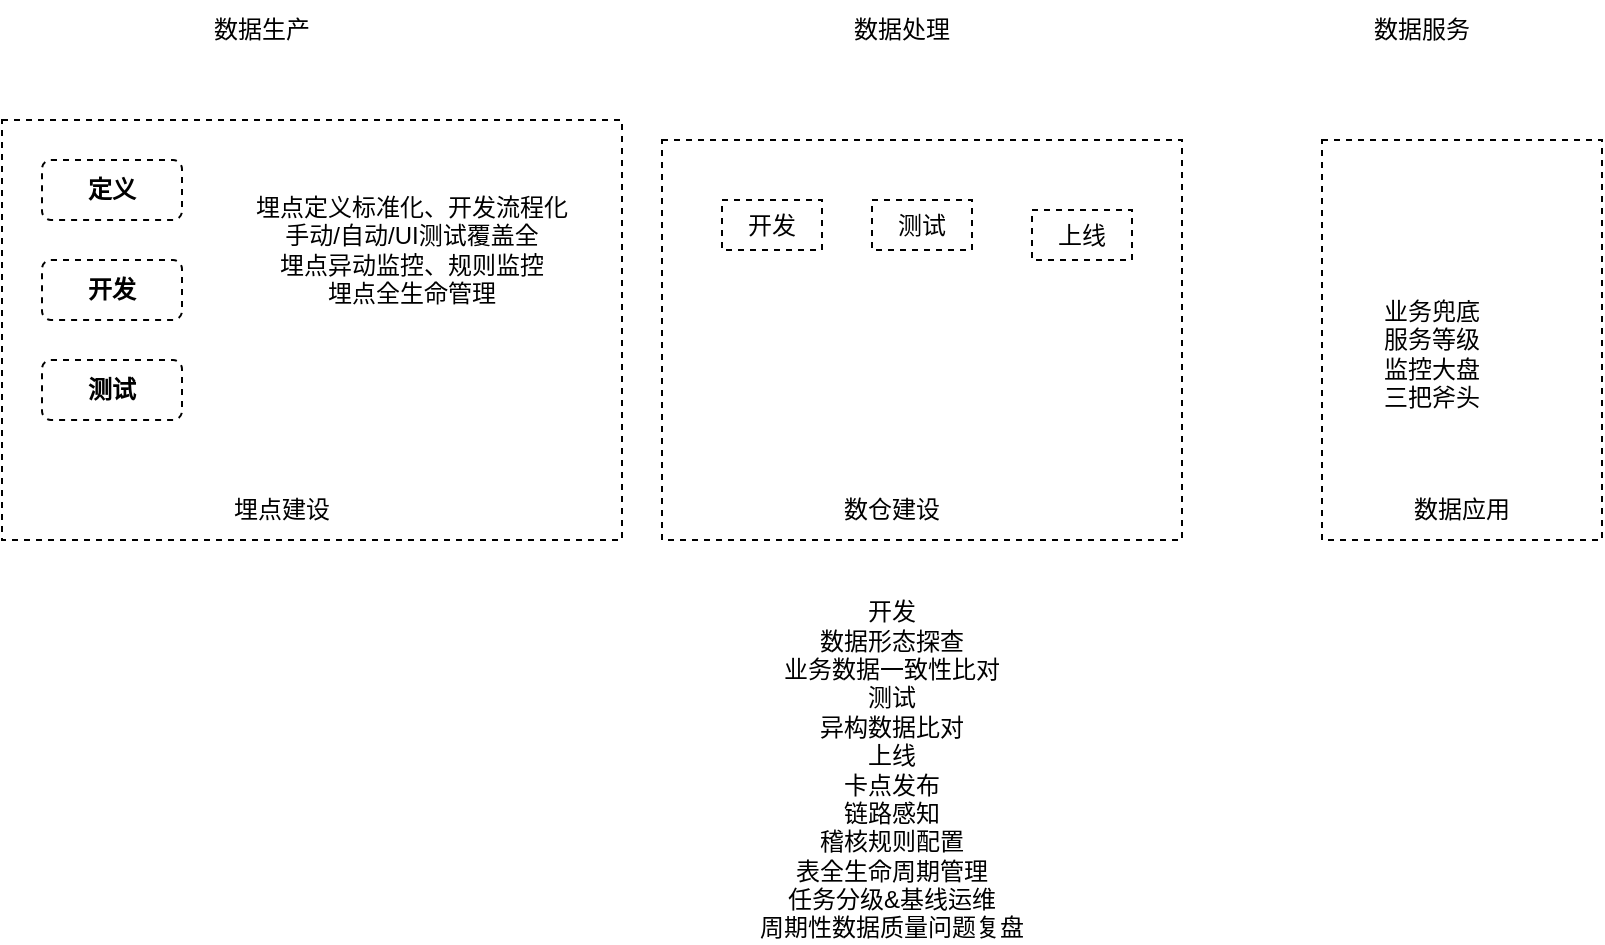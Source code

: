 <mxfile version="16.6.5" type="github">
  <diagram id="VeE7li5wM5BbzBFu2hIH" name="第 1 页">
    <mxGraphModel dx="1937" dy="455" grid="1" gridSize="10" guides="1" tooltips="1" connect="1" arrows="1" fold="1" page="1" pageScale="1" pageWidth="827" pageHeight="1169" math="0" shadow="0">
      <root>
        <mxCell id="0" />
        <mxCell id="1" parent="0" />
        <mxCell id="iL24kiF9AvWuWapnE7Iy-1" value="" style="rounded=0;whiteSpace=wrap;html=1;dashed=1;" vertex="1" parent="1">
          <mxGeometry x="-110" y="230" width="310" height="210" as="geometry" />
        </mxCell>
        <mxCell id="iL24kiF9AvWuWapnE7Iy-2" value="" style="rounded=0;whiteSpace=wrap;html=1;dashed=1;" vertex="1" parent="1">
          <mxGeometry x="220" y="240" width="260" height="200" as="geometry" />
        </mxCell>
        <mxCell id="iL24kiF9AvWuWapnE7Iy-3" value="" style="rounded=0;whiteSpace=wrap;html=1;dashed=1;" vertex="1" parent="1">
          <mxGeometry x="550" y="240" width="140" height="200" as="geometry" />
        </mxCell>
        <mxCell id="iL24kiF9AvWuWapnE7Iy-4" value="数据生产" style="text;html=1;strokeColor=none;fillColor=none;align=center;verticalAlign=middle;whiteSpace=wrap;rounded=0;" vertex="1" parent="1">
          <mxGeometry x="-10" y="170" width="60" height="30" as="geometry" />
        </mxCell>
        <mxCell id="iL24kiF9AvWuWapnE7Iy-5" value="数据处理" style="text;html=1;strokeColor=none;fillColor=none;align=center;verticalAlign=middle;whiteSpace=wrap;rounded=0;" vertex="1" parent="1">
          <mxGeometry x="310" y="170" width="60" height="30" as="geometry" />
        </mxCell>
        <mxCell id="iL24kiF9AvWuWapnE7Iy-6" value="数据服务" style="text;html=1;strokeColor=none;fillColor=none;align=center;verticalAlign=middle;whiteSpace=wrap;rounded=0;" vertex="1" parent="1">
          <mxGeometry x="570" y="170" width="60" height="30" as="geometry" />
        </mxCell>
        <mxCell id="iL24kiF9AvWuWapnE7Iy-8" value="开发" style="rounded=0;whiteSpace=wrap;html=1;dashed=1;" vertex="1" parent="1">
          <mxGeometry x="250" y="270" width="50" height="25" as="geometry" />
        </mxCell>
        <mxCell id="iL24kiF9AvWuWapnE7Iy-9" value="测试" style="rounded=0;whiteSpace=wrap;html=1;dashed=1;" vertex="1" parent="1">
          <mxGeometry x="325" y="270" width="50" height="25" as="geometry" />
        </mxCell>
        <mxCell id="iL24kiF9AvWuWapnE7Iy-10" value="上线" style="rounded=0;whiteSpace=wrap;html=1;dashed=1;" vertex="1" parent="1">
          <mxGeometry x="405" y="275" width="50" height="25" as="geometry" />
        </mxCell>
        <mxCell id="iL24kiF9AvWuWapnE7Iy-13" value="埋点建设" style="text;html=1;strokeColor=none;fillColor=none;align=center;verticalAlign=middle;whiteSpace=wrap;rounded=0;dashed=1;" vertex="1" parent="1">
          <mxGeometry x="-40" y="410" width="140" height="30" as="geometry" />
        </mxCell>
        <mxCell id="iL24kiF9AvWuWapnE7Iy-14" value="数仓建设" style="text;html=1;strokeColor=none;fillColor=none;align=center;verticalAlign=middle;whiteSpace=wrap;rounded=0;dashed=1;" vertex="1" parent="1">
          <mxGeometry x="265" y="410" width="140" height="30" as="geometry" />
        </mxCell>
        <mxCell id="iL24kiF9AvWuWapnE7Iy-15" value="数据应用" style="text;html=1;strokeColor=none;fillColor=none;align=center;verticalAlign=middle;whiteSpace=wrap;rounded=0;dashed=1;" vertex="1" parent="1">
          <mxGeometry x="550" y="410" width="140" height="30" as="geometry" />
        </mxCell>
        <mxCell id="iL24kiF9AvWuWapnE7Iy-17" value="&lt;h4&gt;定义&lt;/h4&gt;" style="rounded=1;whiteSpace=wrap;html=1;dashed=1;" vertex="1" parent="1">
          <mxGeometry x="-90" y="250" width="70" height="30" as="geometry" />
        </mxCell>
        <mxCell id="iL24kiF9AvWuWapnE7Iy-23" value="&lt;div&gt;开发&lt;/div&gt;&lt;div&gt;数据形态探查&lt;/div&gt;&lt;div&gt;业务数据一致性比对&lt;/div&gt;&lt;div&gt;测试&lt;/div&gt;&lt;div&gt;异构数据比对&lt;/div&gt;&lt;div&gt;上线&lt;/div&gt;&lt;div&gt;卡点发布&lt;/div&gt;&lt;div&gt;链路感知&lt;/div&gt;&lt;div&gt;稽核规则配置&lt;/div&gt;&lt;div&gt;表全生命周期管理&lt;/div&gt;&lt;div&gt;任务分级&amp;amp;基线运维&lt;/div&gt;&lt;div&gt;周期性数据质量问题复盘&lt;/div&gt;" style="text;html=1;strokeColor=none;fillColor=none;align=center;verticalAlign=middle;whiteSpace=wrap;rounded=0;dashed=1;" vertex="1" parent="1">
          <mxGeometry x="230" y="550" width="210" height="10" as="geometry" />
        </mxCell>
        <mxCell id="iL24kiF9AvWuWapnE7Iy-25" value="&lt;div&gt;埋点定义标准化、开发流程化&lt;/div&gt;&lt;div&gt;手动/自动/UI测试覆盖全&lt;/div&gt;&lt;div&gt;埋点异动监控、规则监控&lt;/div&gt;&lt;div&gt;埋点全生命管理&lt;/div&gt;" style="text;html=1;strokeColor=none;fillColor=none;align=center;verticalAlign=middle;whiteSpace=wrap;rounded=0;dashed=1;" vertex="1" parent="1">
          <mxGeometry x="10" y="240" width="170" height="110" as="geometry" />
        </mxCell>
        <mxCell id="iL24kiF9AvWuWapnE7Iy-27" value="&lt;div&gt;&lt;br&gt;&lt;/div&gt;&lt;div&gt;业务兜底&lt;/div&gt;&lt;div&gt;服务等级&lt;/div&gt;&lt;div&gt;监控大盘&lt;/div&gt;&lt;div&gt;三把斧头&lt;/div&gt;" style="text;html=1;strokeColor=none;fillColor=none;align=center;verticalAlign=middle;whiteSpace=wrap;rounded=0;dashed=1;" vertex="1" parent="1">
          <mxGeometry x="550" y="290" width="110" height="100" as="geometry" />
        </mxCell>
        <mxCell id="iL24kiF9AvWuWapnE7Iy-30" value="&lt;h4&gt;开发&lt;/h4&gt;" style="rounded=1;whiteSpace=wrap;html=1;dashed=1;" vertex="1" parent="1">
          <mxGeometry x="-90" y="300" width="70" height="30" as="geometry" />
        </mxCell>
        <mxCell id="iL24kiF9AvWuWapnE7Iy-35" value="&lt;h4&gt;测试&lt;/h4&gt;" style="rounded=1;whiteSpace=wrap;html=1;dashed=1;" vertex="1" parent="1">
          <mxGeometry x="-90" y="350" width="70" height="30" as="geometry" />
        </mxCell>
      </root>
    </mxGraphModel>
  </diagram>
</mxfile>
